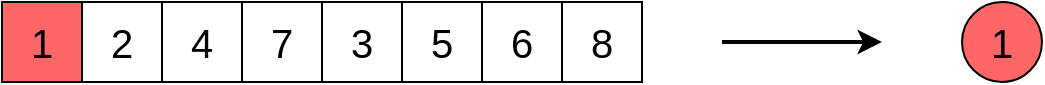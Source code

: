 <mxfile version="20.8.16" type="device"><diagram name="第 1 页" id="H0j3fC_Wo4dDJ6tFlsuq"><mxGraphModel dx="1194" dy="747" grid="1" gridSize="10" guides="1" tooltips="1" connect="1" arrows="1" fold="1" page="1" pageScale="1" pageWidth="1169" pageHeight="827" math="0" shadow="0"><root><mxCell id="0"/><mxCell id="1" parent="0"/><mxCell id="WnhyXd3zX1nJqmI9704n-1" value="1" style="whiteSpace=wrap;html=1;aspect=fixed;fontSize=20;fillColor=#FF6666;" parent="1" vertex="1"><mxGeometry x="200" y="160" width="40" height="40" as="geometry"/></mxCell><mxCell id="WnhyXd3zX1nJqmI9704n-2" value="2" style="whiteSpace=wrap;html=1;aspect=fixed;fontSize=20;fillColor=#FFFFFF;" parent="1" vertex="1"><mxGeometry x="240" y="160" width="40" height="40" as="geometry"/></mxCell><mxCell id="WnhyXd3zX1nJqmI9704n-3" value="4" style="whiteSpace=wrap;html=1;aspect=fixed;fontSize=20;fillColor=#FFFFFF;" parent="1" vertex="1"><mxGeometry x="280" y="160" width="40" height="40" as="geometry"/></mxCell><mxCell id="WnhyXd3zX1nJqmI9704n-4" value="7" style="whiteSpace=wrap;html=1;aspect=fixed;fontSize=20;fillColor=#FFFFFF;" parent="1" vertex="1"><mxGeometry x="320" y="160" width="40" height="40" as="geometry"/></mxCell><mxCell id="WnhyXd3zX1nJqmI9704n-5" value="3" style="whiteSpace=wrap;html=1;aspect=fixed;fontSize=20;fillColor=#FFFFFF;" parent="1" vertex="1"><mxGeometry x="360" y="160" width="40" height="40" as="geometry"/></mxCell><mxCell id="WnhyXd3zX1nJqmI9704n-6" value="5" style="whiteSpace=wrap;html=1;aspect=fixed;fontSize=20;fillColor=#FFFFFF;" parent="1" vertex="1"><mxGeometry x="400" y="160" width="40" height="40" as="geometry"/></mxCell><mxCell id="WnhyXd3zX1nJqmI9704n-7" value="6" style="whiteSpace=wrap;html=1;aspect=fixed;fontSize=20;fillColor=#FFFFFF;" parent="1" vertex="1"><mxGeometry x="440" y="160" width="40" height="40" as="geometry"/></mxCell><mxCell id="WnhyXd3zX1nJqmI9704n-8" value="8" style="whiteSpace=wrap;html=1;aspect=fixed;fontSize=20;fillColor=#FFFFFF;" parent="1" vertex="1"><mxGeometry x="480" y="160" width="40" height="40" as="geometry"/></mxCell><mxCell id="NikSp3byz6hH_2TLcG_I-1" value="1" style="ellipse;whiteSpace=wrap;html=1;aspect=fixed;fillColor=#FF6666;fontSize=20;" vertex="1" parent="1"><mxGeometry x="680" y="160" width="40" height="40" as="geometry"/></mxCell><mxCell id="NikSp3byz6hH_2TLcG_I-3" value="" style="endArrow=classic;html=1;rounded=0;fontSize=20;strokeWidth=2;" edge="1" parent="1"><mxGeometry width="50" height="50" relative="1" as="geometry"><mxPoint x="560" y="180" as="sourcePoint"/><mxPoint x="640" y="180" as="targetPoint"/></mxGeometry></mxCell></root></mxGraphModel></diagram></mxfile>